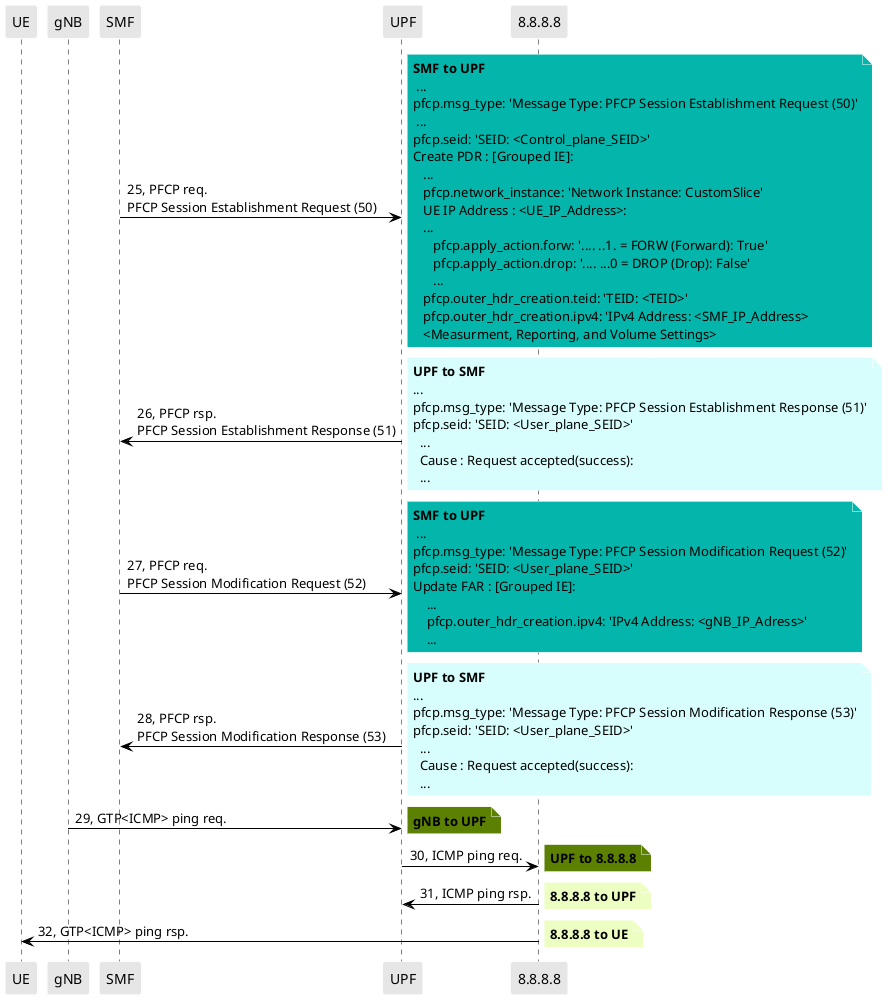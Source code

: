 @startuml
skinparam shadowing false
skinparam NoteBorderColor white
skinparam sequence {
    ArrowColor black
    LifeLineBorderColor black
    LifeLineBackgroundColor black
    ParticipantBorderColor white
    ParticipantBackgroundColor #e6e6e6
}
participant "UE"
participant "gNB"
participant "SMF"
participant "UPF"
participant "8.8.8.8"

"SMF" -> "UPF": 25, PFCP req.\nPFCP Session Establishment Request (50)

note right #03B5AA
**SMF to UPF**
 ...
pfcp.msg_type: 'Message Type: PFCP Session Establishment Request (50)'
 ...
pfcp.seid: 'SEID: <Control_plane_SEID>'
Create PDR : [Grouped IE]:
   ...
   pfcp.network_instance: 'Network Instance: CustomSlice'
   UE IP Address : <UE_IP_Address>:
   ...
      pfcp.apply_action.forw: '.... ..1. = FORW (Forward): True'
      pfcp.apply_action.drop: '.... ...0 = DROP (Drop): False'
      ...
   pfcp.outer_hdr_creation.teid: 'TEID: <TEID>'
   pfcp.outer_hdr_creation.ipv4: 'IPv4 Address: <SMF_IP_Address>
   <Measurment, Reporting, and Volume Settings>
end note

"UPF" -> "SMF": 26, PFCP rsp.\nPFCP Session Establishment Response (51)

note right #D7FEFC
**UPF to SMF**
...
pfcp.msg_type: 'Message Type: PFCP Session Establishment Response (51)'
pfcp.seid: 'SEID: <User_plane_SEID>'
  ...
  Cause : Request accepted(success):
  ...
end note

"SMF" -> "UPF": 27, PFCP req.\nPFCP Session Modification Request (52)

note right #03B5AA
**SMF to UPF**
 ...
pfcp.msg_type: 'Message Type: PFCP Session Modification Request (52)'
pfcp.seid: 'SEID: <User_plane_SEID>'
Update FAR : [Grouped IE]:
    ...
    pfcp.outer_hdr_creation.ipv4: 'IPv4 Address: <gNB_IP_Adress>'
    ...
end note

"UPF" -> "SMF": 28, PFCP rsp.\nPFCP Session Modification Response (53)

note right #D7FEFC
**UPF to SMF**
...
pfcp.msg_type: 'Message Type: PFCP Session Modification Response (53)'
pfcp.seid: 'SEID: <User_plane_SEID>'
  ...
  Cause : Request accepted(success):
  ...
end note

"gNB" -> "UPF": 29, GTP<ICMP> ping req.

note right #5C8001
**gNB to UPF**
end note

"UPF" -> "8.8.8.8": 30, ICMP ping req.

note right #5C8001
**UPF to 8.8.8.8**
end note

"8.8.8.8" -> "UPF": 31, ICMP ping rsp.

note right #EDFEC2
**8.8.8.8 to UPF**
end note

"8.8.8.8" -> "UE": 32, GTP<ICMP> ping rsp.

note right #EDFEC2
**8.8.8.8 to UE**
end note

@enduml
